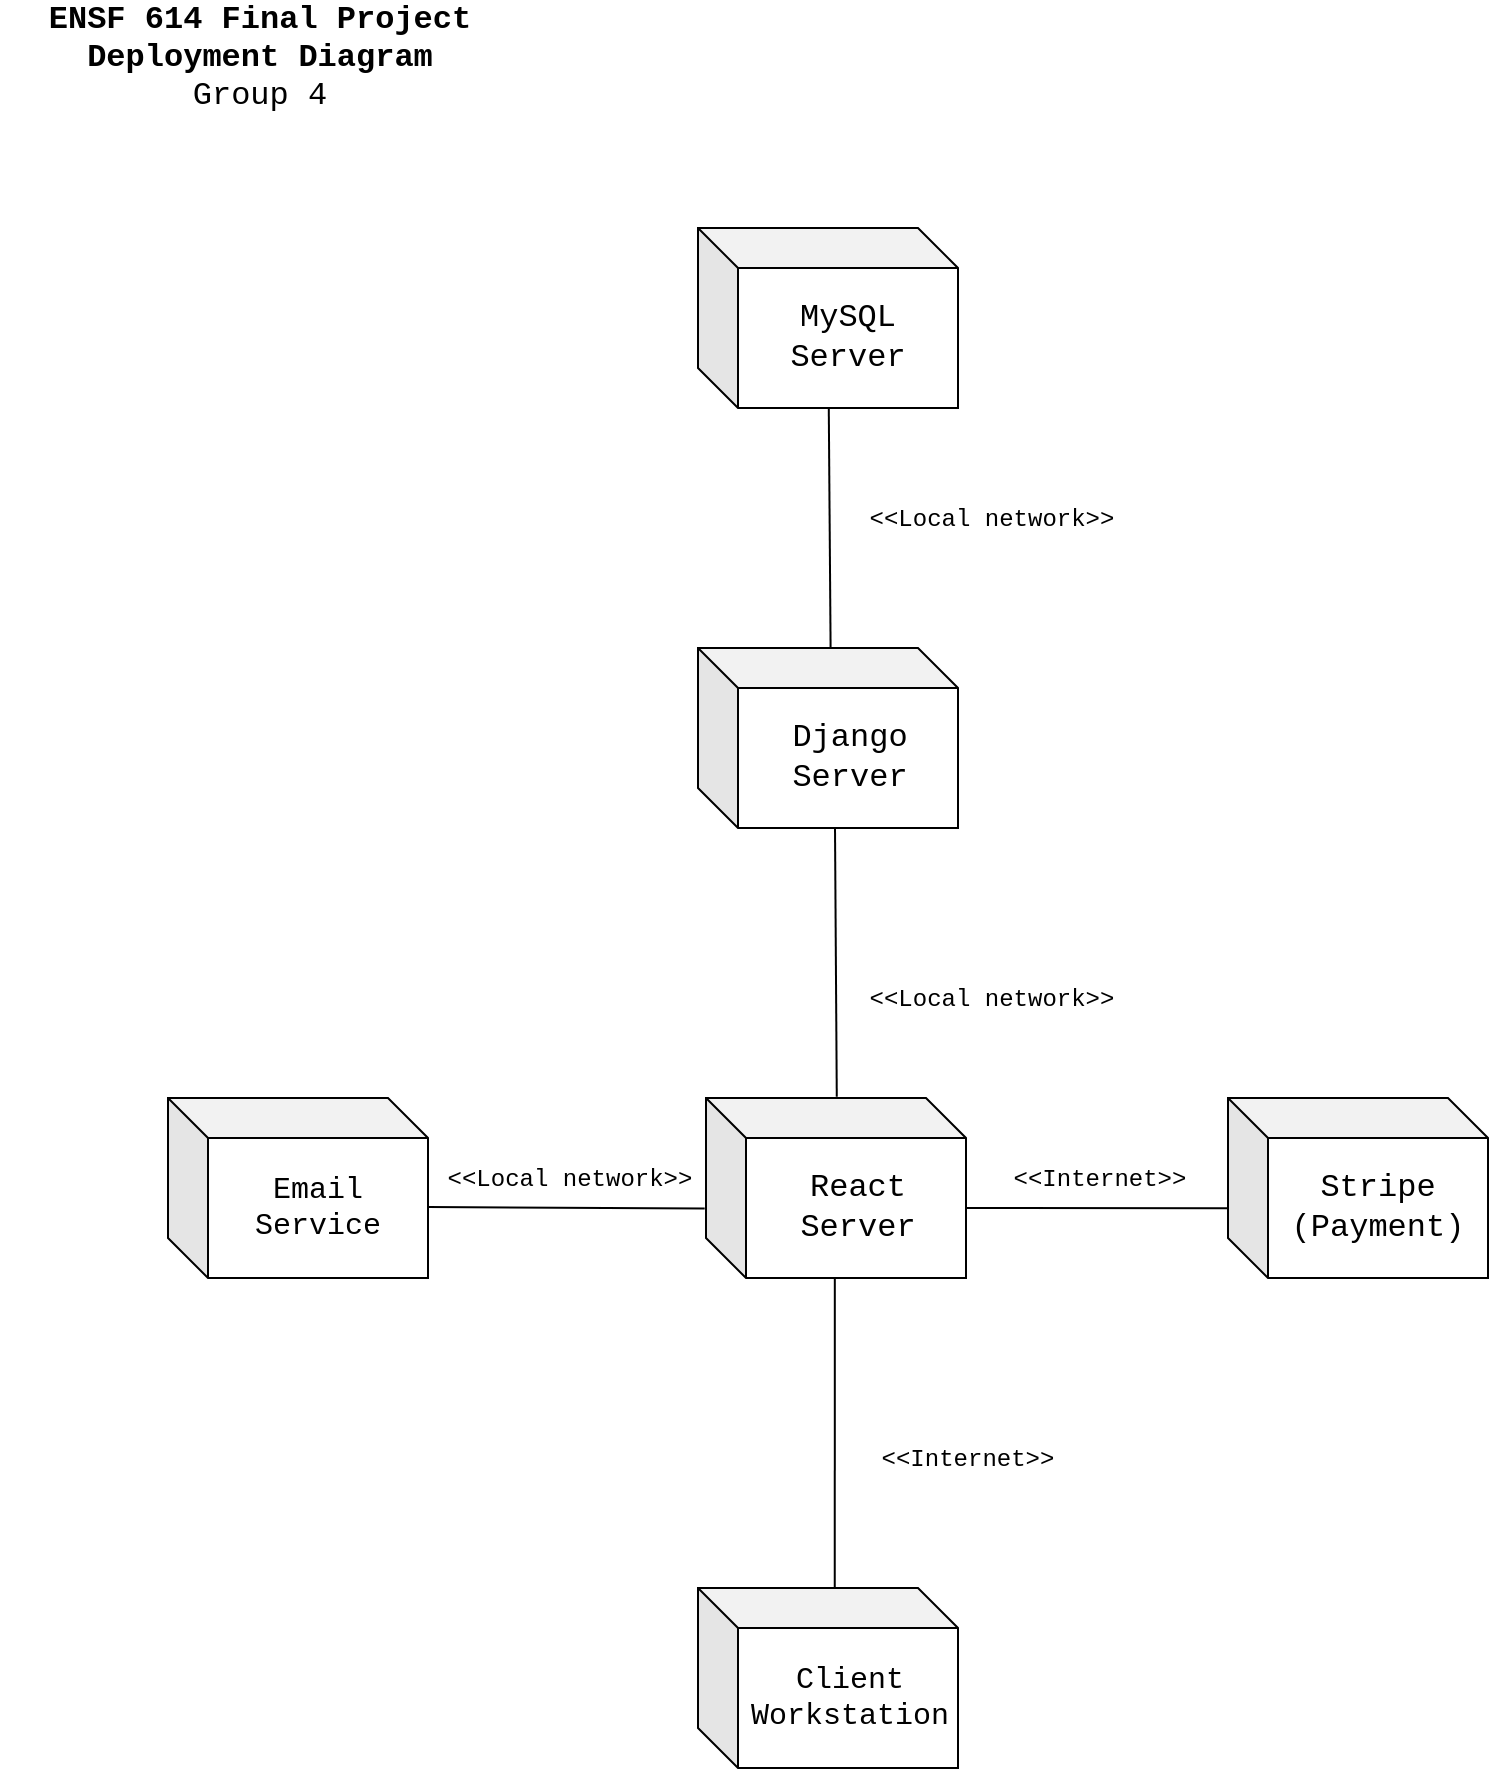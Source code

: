 <mxfile version="22.1.2" type="device">
  <diagram name="Page-1" id="IYS5P6H0_dbm7Qq2OIMp">
    <mxGraphModel dx="954" dy="618" grid="1" gridSize="10" guides="1" tooltips="1" connect="1" arrows="1" fold="1" page="1" pageScale="1" pageWidth="827" pageHeight="1169" math="0" shadow="0">
      <root>
        <mxCell id="0" />
        <mxCell id="1" parent="0" />
        <mxCell id="ruw39jICuiyU3SUjnmHE-17" value="" style="shape=cube;whiteSpace=wrap;html=1;boundedLbl=1;backgroundOutline=1;darkOpacity=0.05;darkOpacity2=0.1;" parent="1" vertex="1">
          <mxGeometry x="349" y="800" width="130" height="90" as="geometry" />
        </mxCell>
        <mxCell id="ruw39jICuiyU3SUjnmHE-16" value="" style="shape=cube;whiteSpace=wrap;html=1;boundedLbl=1;backgroundOutline=1;darkOpacity=0.05;darkOpacity2=0.1;" parent="1" vertex="1">
          <mxGeometry x="614" y="555" width="130" height="90" as="geometry" />
        </mxCell>
        <mxCell id="ruw39jICuiyU3SUjnmHE-14" value="" style="shape=cube;whiteSpace=wrap;html=1;boundedLbl=1;backgroundOutline=1;darkOpacity=0.05;darkOpacity2=0.1;" parent="1" vertex="1">
          <mxGeometry x="349" y="120" width="130" height="90" as="geometry" />
        </mxCell>
        <mxCell id="ruw39jICuiyU3SUjnmHE-15" value="" style="shape=cube;whiteSpace=wrap;html=1;boundedLbl=1;backgroundOutline=1;darkOpacity=0.05;darkOpacity2=0.1;" parent="1" vertex="1">
          <mxGeometry x="349" y="330" width="130" height="90" as="geometry" />
        </mxCell>
        <mxCell id="ruw39jICuiyU3SUjnmHE-13" value="" style="shape=cube;whiteSpace=wrap;html=1;boundedLbl=1;backgroundOutline=1;darkOpacity=0.05;darkOpacity2=0.1;" parent="1" vertex="1">
          <mxGeometry x="353" y="555" width="130" height="90" as="geometry" />
        </mxCell>
        <mxCell id="ruw39jICuiyU3SUjnmHE-2" value="&lt;font style=&quot;font-size: 16px;&quot; face=&quot;Courier New&quot;&gt;&lt;b&gt;ENSF 614 Final Project&lt;br&gt;Deployment Diagram&lt;/b&gt;&lt;br&gt;Group 4&lt;/font&gt;" style="text;html=1;strokeColor=none;fillColor=none;align=center;verticalAlign=middle;whiteSpace=wrap;rounded=0;" parent="1" vertex="1">
          <mxGeometry y="20" width="260" height="30" as="geometry" />
        </mxCell>
        <mxCell id="ruw39jICuiyU3SUjnmHE-3" value="&lt;font style=&quot;font-size: 16px;&quot; face=&quot;Courier New&quot;&gt;React&lt;br&gt;Server&lt;br&gt;&lt;/font&gt;" style="text;html=1;strokeColor=none;fillColor=none;align=center;verticalAlign=middle;whiteSpace=wrap;rounded=0;" parent="1" vertex="1">
          <mxGeometry x="404" y="595" width="50" height="30" as="geometry" />
        </mxCell>
        <mxCell id="ruw39jICuiyU3SUjnmHE-4" value="&lt;font face=&quot;Courier New&quot;&gt;&lt;span style=&quot;font-size: 16px;&quot;&gt;Django&lt;br&gt;Server&lt;br&gt;&lt;/span&gt;&lt;/font&gt;" style="text;html=1;strokeColor=none;fillColor=none;align=center;verticalAlign=middle;whiteSpace=wrap;rounded=0;" parent="1" vertex="1">
          <mxGeometry x="400" y="370" width="50" height="30" as="geometry" />
        </mxCell>
        <mxCell id="ruw39jICuiyU3SUjnmHE-5" value="&lt;font face=&quot;Courier New&quot;&gt;&lt;span style=&quot;font-size: 16px;&quot;&gt;MySQL&lt;br&gt;Server&lt;br&gt;&lt;/span&gt;&lt;/font&gt;" style="text;html=1;strokeColor=none;fillColor=none;align=center;verticalAlign=middle;whiteSpace=wrap;rounded=0;" parent="1" vertex="1">
          <mxGeometry x="399" y="160" width="50" height="30" as="geometry" />
        </mxCell>
        <mxCell id="ruw39jICuiyU3SUjnmHE-6" value="&lt;font face=&quot;Courier New&quot;&gt;&lt;span style=&quot;font-size: 16px;&quot;&gt;Stripe&lt;br&gt;(Payment)&lt;br&gt;&lt;/span&gt;&lt;/font&gt;" style="text;html=1;strokeColor=none;fillColor=none;align=center;verticalAlign=middle;whiteSpace=wrap;rounded=0;" parent="1" vertex="1">
          <mxGeometry x="664" y="595" width="50" height="30" as="geometry" />
        </mxCell>
        <mxCell id="ruw39jICuiyU3SUjnmHE-10" value="&lt;font style=&quot;font-size: 15px;&quot; face=&quot;Courier New&quot;&gt;Client Workstation&lt;/font&gt;" style="text;html=1;strokeColor=none;fillColor=none;align=center;verticalAlign=middle;whiteSpace=wrap;rounded=0;" parent="1" vertex="1">
          <mxGeometry x="400" y="840" width="50" height="30" as="geometry" />
        </mxCell>
        <mxCell id="ruw39jICuiyU3SUjnmHE-18" value="" style="shape=cube;whiteSpace=wrap;html=1;boundedLbl=1;backgroundOutline=1;darkOpacity=0.05;darkOpacity2=0.1;" parent="1" vertex="1">
          <mxGeometry x="84" y="555" width="130" height="90" as="geometry" />
        </mxCell>
        <mxCell id="ruw39jICuiyU3SUjnmHE-19" value="&lt;font style=&quot;font-size: 15px;&quot; face=&quot;Courier New&quot;&gt;Email Service&lt;/font&gt;" style="text;html=1;strokeColor=none;fillColor=none;align=center;verticalAlign=middle;whiteSpace=wrap;rounded=0;" parent="1" vertex="1">
          <mxGeometry x="134" y="595" width="50" height="30" as="geometry" />
        </mxCell>
        <mxCell id="ruw39jICuiyU3SUjnmHE-20" value="" style="endArrow=none;html=1;rounded=0;entryX=0.503;entryY=0.997;entryDx=0;entryDy=0;entryPerimeter=0;exitX=0.51;exitY=-0.004;exitDx=0;exitDy=0;exitPerimeter=0;" parent="1" source="ruw39jICuiyU3SUjnmHE-15" target="ruw39jICuiyU3SUjnmHE-14" edge="1">
          <mxGeometry width="50" height="50" relative="1" as="geometry">
            <mxPoint x="413" y="330" as="sourcePoint" />
            <mxPoint x="413.64" y="213.33" as="targetPoint" />
          </mxGeometry>
        </mxCell>
        <mxCell id="ruw39jICuiyU3SUjnmHE-21" value="" style="endArrow=none;html=1;rounded=0;entryX=0.503;entryY=0.997;entryDx=0;entryDy=0;entryPerimeter=0;exitX=0.503;exitY=-0.007;exitDx=0;exitDy=0;exitPerimeter=0;" parent="1" source="ruw39jICuiyU3SUjnmHE-13" edge="1">
          <mxGeometry width="50" height="50" relative="1" as="geometry">
            <mxPoint x="418.5" y="540" as="sourcePoint" />
            <mxPoint x="417.5" y="420" as="targetPoint" />
          </mxGeometry>
        </mxCell>
        <mxCell id="ruw39jICuiyU3SUjnmHE-22" value="" style="endArrow=none;html=1;rounded=0;entryX=0.503;entryY=0.997;entryDx=0;entryDy=0;entryPerimeter=0;exitX=0.526;exitY=-0.001;exitDx=0;exitDy=0;exitPerimeter=0;" parent="1" source="ruw39jICuiyU3SUjnmHE-17" edge="1">
          <mxGeometry width="50" height="50" relative="1" as="geometry">
            <mxPoint x="418.41" y="765" as="sourcePoint" />
            <mxPoint x="417.41" y="645" as="targetPoint" />
          </mxGeometry>
        </mxCell>
        <mxCell id="ruw39jICuiyU3SUjnmHE-23" value="" style="endArrow=none;html=1;rounded=0;exitX=0;exitY=0;exitDx=130;exitDy=55;exitPerimeter=0;entryX=0.001;entryY=0.612;entryDx=0;entryDy=0;entryPerimeter=0;" parent="1" source="ruw39jICuiyU3SUjnmHE-13" target="ruw39jICuiyU3SUjnmHE-16" edge="1">
          <mxGeometry width="50" height="50" relative="1" as="geometry">
            <mxPoint x="445" y="360" as="sourcePoint" />
            <mxPoint x="610" y="610" as="targetPoint" />
          </mxGeometry>
        </mxCell>
        <mxCell id="ruw39jICuiyU3SUjnmHE-24" value="" style="endArrow=none;html=1;rounded=0;exitX=0;exitY=0;exitDx=130;exitDy=55;exitPerimeter=0;entryX=-0.005;entryY=0.614;entryDx=0;entryDy=0;entryPerimeter=0;" parent="1" target="ruw39jICuiyU3SUjnmHE-13" edge="1">
          <mxGeometry width="50" height="50" relative="1" as="geometry">
            <mxPoint x="214" y="609.5" as="sourcePoint" />
            <mxPoint x="350" y="610" as="targetPoint" />
          </mxGeometry>
        </mxCell>
        <mxCell id="ymRPe091TxRpv_izLynO-1" value="&lt;font face=&quot;Courier New&quot;&gt;&lt;font style=&quot;font-size: 12px;&quot;&gt;&amp;lt;&amp;lt;Local network&amp;gt;&amp;gt;&lt;/font&gt;&lt;br&gt;&lt;/font&gt;" style="text;html=1;strokeColor=none;fillColor=none;align=center;verticalAlign=middle;whiteSpace=wrap;rounded=0;" parent="1" vertex="1">
          <mxGeometry x="432" y="250" width="128" height="30" as="geometry" />
        </mxCell>
        <mxCell id="ymRPe091TxRpv_izLynO-2" value="&lt;font face=&quot;Courier New&quot;&gt;&lt;font style=&quot;font-size: 12px;&quot;&gt;&amp;lt;&amp;lt;Local network&amp;gt;&amp;gt;&lt;/font&gt;&lt;br&gt;&lt;/font&gt;" style="text;html=1;strokeColor=none;fillColor=none;align=center;verticalAlign=middle;whiteSpace=wrap;rounded=0;" parent="1" vertex="1">
          <mxGeometry x="432" y="490" width="128" height="30" as="geometry" />
        </mxCell>
        <mxCell id="ymRPe091TxRpv_izLynO-3" value="&lt;font face=&quot;Courier New&quot;&gt;&lt;font style=&quot;font-size: 12px;&quot;&gt;&amp;lt;&amp;lt;Local network&amp;gt;&amp;gt;&lt;/font&gt;&lt;br&gt;&lt;/font&gt;" style="text;html=1;strokeColor=none;fillColor=none;align=center;verticalAlign=middle;whiteSpace=wrap;rounded=0;" parent="1" vertex="1">
          <mxGeometry x="221" y="580" width="128" height="30" as="geometry" />
        </mxCell>
        <mxCell id="ymRPe091TxRpv_izLynO-4" value="&lt;font face=&quot;Courier New&quot;&gt;&lt;font style=&quot;font-size: 12px;&quot;&gt;&amp;lt;&amp;lt;Internet&amp;gt;&amp;gt;&lt;/font&gt;&lt;br&gt;&lt;/font&gt;" style="text;html=1;strokeColor=none;fillColor=none;align=center;verticalAlign=middle;whiteSpace=wrap;rounded=0;" parent="1" vertex="1">
          <mxGeometry x="486" y="580" width="128" height="30" as="geometry" />
        </mxCell>
        <mxCell id="ymRPe091TxRpv_izLynO-5" value="&lt;font face=&quot;Courier New&quot;&gt;&lt;font style=&quot;font-size: 12px;&quot;&gt;&amp;lt;&amp;lt;Internet&amp;gt;&amp;gt;&lt;/font&gt;&lt;br&gt;&lt;/font&gt;" style="text;html=1;strokeColor=none;fillColor=none;align=center;verticalAlign=middle;whiteSpace=wrap;rounded=0;" parent="1" vertex="1">
          <mxGeometry x="420" y="720" width="128" height="30" as="geometry" />
        </mxCell>
      </root>
    </mxGraphModel>
  </diagram>
</mxfile>
